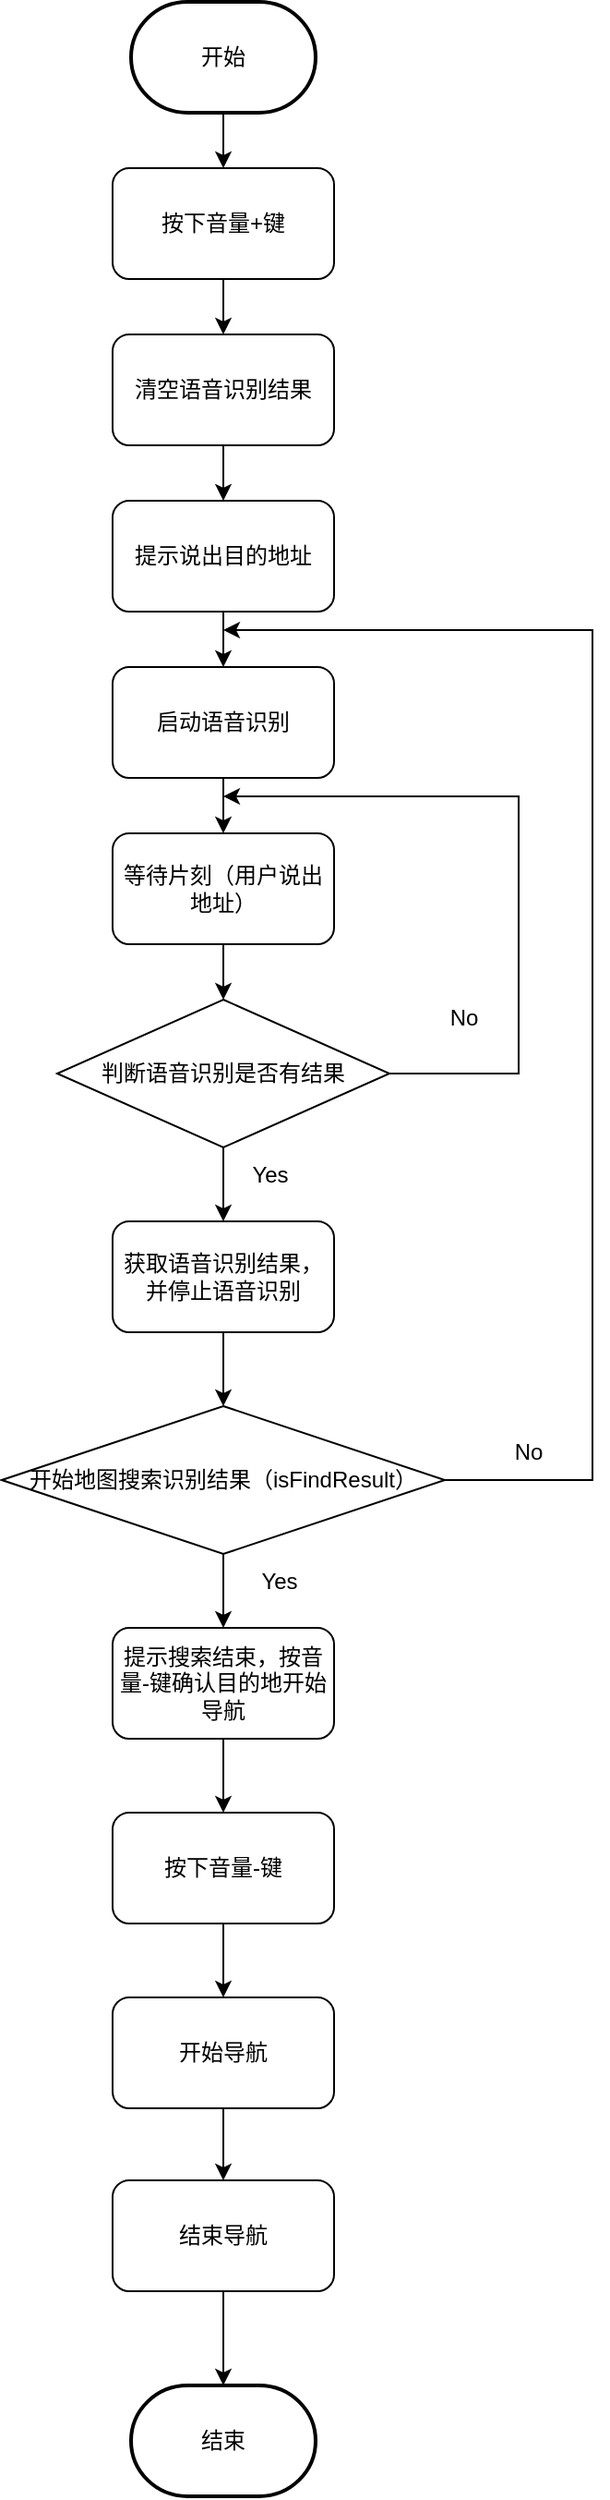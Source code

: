 <mxfile version="21.1.7" type="github">
  <diagram name="第 1 页" id="7jqmMN89N1RGDzaIRRP7">
    <mxGraphModel dx="2017" dy="2293" grid="1" gridSize="10" guides="1" tooltips="1" connect="1" arrows="1" fold="1" page="1" pageScale="1" pageWidth="827" pageHeight="1169" math="0" shadow="0">
      <root>
        <mxCell id="0" />
        <mxCell id="1" parent="0" />
        <mxCell id="3gdSS322Ge-Zu6Hdlfyi-32" value="" style="edgeStyle=orthogonalEdgeStyle;rounded=0;orthogonalLoop=1;jettySize=auto;html=1;" edge="1" parent="1" source="3gdSS322Ge-Zu6Hdlfyi-1" target="3gdSS322Ge-Zu6Hdlfyi-30">
          <mxGeometry relative="1" as="geometry" />
        </mxCell>
        <mxCell id="3gdSS322Ge-Zu6Hdlfyi-1" value="开始" style="strokeWidth=2;html=1;shape=mxgraph.flowchart.terminator;whiteSpace=wrap;" vertex="1" parent="1">
          <mxGeometry x="270" y="-70" width="100" height="60" as="geometry" />
        </mxCell>
        <mxCell id="3gdSS322Ge-Zu6Hdlfyi-2" value="结束" style="strokeWidth=2;html=1;shape=mxgraph.flowchart.terminator;whiteSpace=wrap;" vertex="1" parent="1">
          <mxGeometry x="270" y="1220" width="100" height="60" as="geometry" />
        </mxCell>
        <mxCell id="3gdSS322Ge-Zu6Hdlfyi-21" value="" style="edgeStyle=orthogonalEdgeStyle;rounded=0;orthogonalLoop=1;jettySize=auto;html=1;" edge="1" parent="1" source="3gdSS322Ge-Zu6Hdlfyi-3" target="3gdSS322Ge-Zu6Hdlfyi-4">
          <mxGeometry relative="1" as="geometry" />
        </mxCell>
        <mxCell id="3gdSS322Ge-Zu6Hdlfyi-3" value="清空语音识别结果" style="rounded=1;whiteSpace=wrap;html=1;" vertex="1" parent="1">
          <mxGeometry x="260" y="110" width="120" height="60" as="geometry" />
        </mxCell>
        <mxCell id="3gdSS322Ge-Zu6Hdlfyi-8" value="" style="edgeStyle=orthogonalEdgeStyle;rounded=0;orthogonalLoop=1;jettySize=auto;html=1;" edge="1" parent="1" source="3gdSS322Ge-Zu6Hdlfyi-4" target="3gdSS322Ge-Zu6Hdlfyi-5">
          <mxGeometry relative="1" as="geometry" />
        </mxCell>
        <mxCell id="3gdSS322Ge-Zu6Hdlfyi-4" value="提示说出目的地址" style="rounded=1;whiteSpace=wrap;html=1;" vertex="1" parent="1">
          <mxGeometry x="260" y="200" width="120" height="60" as="geometry" />
        </mxCell>
        <mxCell id="3gdSS322Ge-Zu6Hdlfyi-9" value="" style="edgeStyle=orthogonalEdgeStyle;rounded=0;orthogonalLoop=1;jettySize=auto;html=1;" edge="1" parent="1" source="3gdSS322Ge-Zu6Hdlfyi-5" target="3gdSS322Ge-Zu6Hdlfyi-6">
          <mxGeometry relative="1" as="geometry" />
        </mxCell>
        <mxCell id="3gdSS322Ge-Zu6Hdlfyi-5" value="启动语音识别" style="rounded=1;whiteSpace=wrap;html=1;" vertex="1" parent="1">
          <mxGeometry x="260" y="290" width="120" height="60" as="geometry" />
        </mxCell>
        <mxCell id="3gdSS322Ge-Zu6Hdlfyi-10" value="" style="edgeStyle=orthogonalEdgeStyle;rounded=0;orthogonalLoop=1;jettySize=auto;html=1;" edge="1" parent="1" source="3gdSS322Ge-Zu6Hdlfyi-6" target="3gdSS322Ge-Zu6Hdlfyi-7">
          <mxGeometry relative="1" as="geometry" />
        </mxCell>
        <mxCell id="3gdSS322Ge-Zu6Hdlfyi-6" value="等待片刻（用户说出地址）" style="rounded=1;whiteSpace=wrap;html=1;" vertex="1" parent="1">
          <mxGeometry x="260" y="380" width="120" height="60" as="geometry" />
        </mxCell>
        <mxCell id="3gdSS322Ge-Zu6Hdlfyi-11" style="edgeStyle=orthogonalEdgeStyle;rounded=0;orthogonalLoop=1;jettySize=auto;html=1;" edge="1" parent="1" source="3gdSS322Ge-Zu6Hdlfyi-7">
          <mxGeometry relative="1" as="geometry">
            <mxPoint x="320" y="360" as="targetPoint" />
            <Array as="points">
              <mxPoint x="480" y="510" />
              <mxPoint x="480" y="360" />
            </Array>
          </mxGeometry>
        </mxCell>
        <mxCell id="3gdSS322Ge-Zu6Hdlfyi-15" value="" style="edgeStyle=orthogonalEdgeStyle;rounded=0;orthogonalLoop=1;jettySize=auto;html=1;" edge="1" parent="1" source="3gdSS322Ge-Zu6Hdlfyi-7" target="3gdSS322Ge-Zu6Hdlfyi-14">
          <mxGeometry relative="1" as="geometry" />
        </mxCell>
        <mxCell id="3gdSS322Ge-Zu6Hdlfyi-7" value="判断语音识别是否有结果" style="rhombus;whiteSpace=wrap;html=1;" vertex="1" parent="1">
          <mxGeometry x="230" y="470" width="180" height="80" as="geometry" />
        </mxCell>
        <mxCell id="3gdSS322Ge-Zu6Hdlfyi-12" value="No" style="text;html=1;align=center;verticalAlign=middle;resizable=0;points=[];autosize=1;strokeColor=none;fillColor=none;" vertex="1" parent="1">
          <mxGeometry x="430" y="465" width="40" height="30" as="geometry" />
        </mxCell>
        <mxCell id="3gdSS322Ge-Zu6Hdlfyi-18" value="" style="edgeStyle=orthogonalEdgeStyle;rounded=0;orthogonalLoop=1;jettySize=auto;html=1;" edge="1" parent="1" source="3gdSS322Ge-Zu6Hdlfyi-14">
          <mxGeometry relative="1" as="geometry">
            <mxPoint x="320" y="690" as="targetPoint" />
          </mxGeometry>
        </mxCell>
        <mxCell id="3gdSS322Ge-Zu6Hdlfyi-14" value="获取语音识别结果，并停止语音识别" style="rounded=1;whiteSpace=wrap;html=1;" vertex="1" parent="1">
          <mxGeometry x="260" y="590" width="120" height="60" as="geometry" />
        </mxCell>
        <mxCell id="3gdSS322Ge-Zu6Hdlfyi-16" value="Yes" style="text;html=1;align=center;verticalAlign=middle;resizable=0;points=[];autosize=1;strokeColor=none;fillColor=none;" vertex="1" parent="1">
          <mxGeometry x="325" y="550" width="40" height="30" as="geometry" />
        </mxCell>
        <mxCell id="3gdSS322Ge-Zu6Hdlfyi-23" value="" style="edgeStyle=orthogonalEdgeStyle;rounded=0;orthogonalLoop=1;jettySize=auto;html=1;" edge="1" parent="1" source="3gdSS322Ge-Zu6Hdlfyi-19" target="3gdSS322Ge-Zu6Hdlfyi-20">
          <mxGeometry relative="1" as="geometry" />
        </mxCell>
        <mxCell id="3gdSS322Ge-Zu6Hdlfyi-25" style="edgeStyle=orthogonalEdgeStyle;rounded=0;orthogonalLoop=1;jettySize=auto;html=1;exitX=1;exitY=0.5;exitDx=0;exitDy=0;" edge="1" parent="1" source="3gdSS322Ge-Zu6Hdlfyi-19">
          <mxGeometry relative="1" as="geometry">
            <mxPoint x="320" y="270" as="targetPoint" />
            <Array as="points">
              <mxPoint x="520" y="730" />
              <mxPoint x="520" y="270" />
            </Array>
          </mxGeometry>
        </mxCell>
        <mxCell id="3gdSS322Ge-Zu6Hdlfyi-19" value="开始地图搜索识别结果（isFindResult&lt;span style=&quot;background-color: initial;&quot;&gt;）&lt;/span&gt;" style="rhombus;whiteSpace=wrap;html=1;" vertex="1" parent="1">
          <mxGeometry x="200" y="690" width="240" height="80" as="geometry" />
        </mxCell>
        <mxCell id="3gdSS322Ge-Zu6Hdlfyi-56" value="" style="edgeStyle=orthogonalEdgeStyle;rounded=0;orthogonalLoop=1;jettySize=auto;html=1;" edge="1" parent="1" source="3gdSS322Ge-Zu6Hdlfyi-20" target="3gdSS322Ge-Zu6Hdlfyi-28">
          <mxGeometry relative="1" as="geometry" />
        </mxCell>
        <mxCell id="3gdSS322Ge-Zu6Hdlfyi-20" value="提示搜索结束，按音量-键确认目的地开始导航" style="rounded=1;whiteSpace=wrap;html=1;" vertex="1" parent="1">
          <mxGeometry x="260" y="810" width="120" height="60" as="geometry" />
        </mxCell>
        <mxCell id="3gdSS322Ge-Zu6Hdlfyi-26" value="No" style="text;html=1;align=center;verticalAlign=middle;resizable=0;points=[];autosize=1;strokeColor=none;fillColor=none;" vertex="1" parent="1">
          <mxGeometry x="465" y="700" width="40" height="30" as="geometry" />
        </mxCell>
        <mxCell id="3gdSS322Ge-Zu6Hdlfyi-27" value="Yes" style="text;html=1;align=center;verticalAlign=middle;resizable=0;points=[];autosize=1;strokeColor=none;fillColor=none;" vertex="1" parent="1">
          <mxGeometry x="330" y="770" width="40" height="30" as="geometry" />
        </mxCell>
        <mxCell id="3gdSS322Ge-Zu6Hdlfyi-57" value="" style="edgeStyle=orthogonalEdgeStyle;rounded=0;orthogonalLoop=1;jettySize=auto;html=1;" edge="1" parent="1" source="3gdSS322Ge-Zu6Hdlfyi-28" target="3gdSS322Ge-Zu6Hdlfyi-36">
          <mxGeometry relative="1" as="geometry" />
        </mxCell>
        <mxCell id="3gdSS322Ge-Zu6Hdlfyi-28" value="按下音量-键" style="rounded=1;whiteSpace=wrap;html=1;" vertex="1" parent="1">
          <mxGeometry x="260" y="910" width="120" height="60" as="geometry" />
        </mxCell>
        <mxCell id="3gdSS322Ge-Zu6Hdlfyi-31" value="" style="edgeStyle=orthogonalEdgeStyle;rounded=0;orthogonalLoop=1;jettySize=auto;html=1;" edge="1" parent="1" source="3gdSS322Ge-Zu6Hdlfyi-30" target="3gdSS322Ge-Zu6Hdlfyi-3">
          <mxGeometry relative="1" as="geometry" />
        </mxCell>
        <mxCell id="3gdSS322Ge-Zu6Hdlfyi-30" value="按下音量+键" style="rounded=1;whiteSpace=wrap;html=1;" vertex="1" parent="1">
          <mxGeometry x="260" y="20" width="120" height="60" as="geometry" />
        </mxCell>
        <mxCell id="3gdSS322Ge-Zu6Hdlfyi-58" value="" style="edgeStyle=orthogonalEdgeStyle;rounded=0;orthogonalLoop=1;jettySize=auto;html=1;" edge="1" parent="1" source="3gdSS322Ge-Zu6Hdlfyi-36" target="3gdSS322Ge-Zu6Hdlfyi-44">
          <mxGeometry relative="1" as="geometry" />
        </mxCell>
        <mxCell id="3gdSS322Ge-Zu6Hdlfyi-36" value="开始导航" style="rounded=1;whiteSpace=wrap;html=1;" vertex="1" parent="1">
          <mxGeometry x="260" y="1010" width="120" height="60" as="geometry" />
        </mxCell>
        <mxCell id="3gdSS322Ge-Zu6Hdlfyi-50" value="" style="edgeStyle=orthogonalEdgeStyle;rounded=0;orthogonalLoop=1;jettySize=auto;html=1;" edge="1" parent="1" source="3gdSS322Ge-Zu6Hdlfyi-44" target="3gdSS322Ge-Zu6Hdlfyi-2">
          <mxGeometry relative="1" as="geometry" />
        </mxCell>
        <mxCell id="3gdSS322Ge-Zu6Hdlfyi-44" value="结束导航" style="rounded=1;whiteSpace=wrap;html=1;" vertex="1" parent="1">
          <mxGeometry x="260" y="1109" width="120" height="60" as="geometry" />
        </mxCell>
      </root>
    </mxGraphModel>
  </diagram>
</mxfile>
